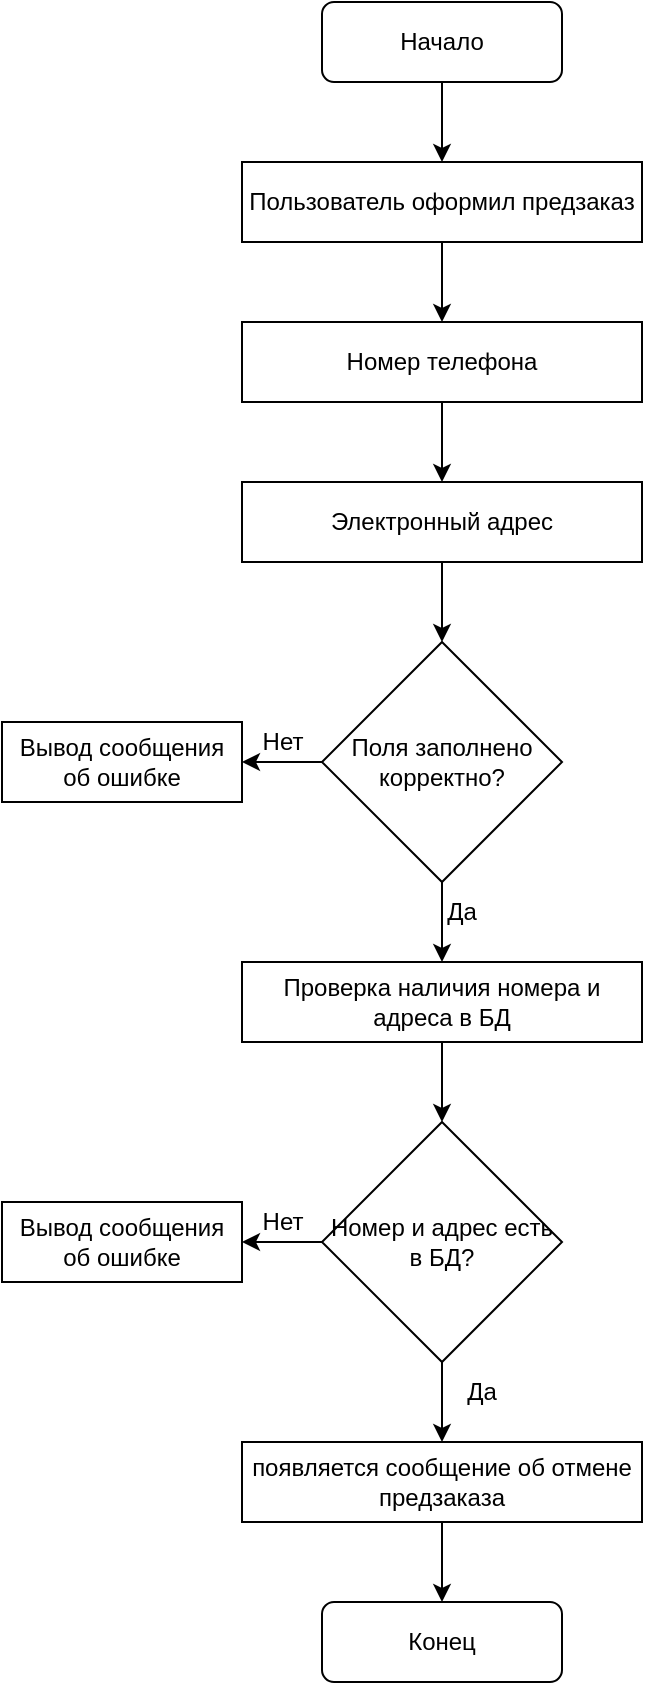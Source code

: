 <mxfile version="20.0.1" type="github"><diagram id="C5RBs43oDa-KdzZeNtuy" name="Page-1"><mxGraphModel dx="981" dy="526" grid="1" gridSize="10" guides="1" tooltips="1" connect="1" arrows="1" fold="1" page="1" pageScale="1" pageWidth="827" pageHeight="1169" math="0" shadow="0"><root><mxCell id="WIyWlLk6GJQsqaUBKTNV-0"/><mxCell id="WIyWlLk6GJQsqaUBKTNV-1" parent="WIyWlLk6GJQsqaUBKTNV-0"/><mxCell id="WIyWlLk6GJQsqaUBKTNV-3" value="Начало" style="rounded=1;whiteSpace=wrap;html=1;fontSize=12;glass=0;strokeWidth=1;shadow=0;" parent="WIyWlLk6GJQsqaUBKTNV-1" vertex="1"><mxGeometry x="360" width="120" height="40" as="geometry"/></mxCell><mxCell id="WIyWlLk6GJQsqaUBKTNV-11" value="Конец" style="rounded=1;whiteSpace=wrap;html=1;fontSize=12;glass=0;strokeWidth=1;shadow=0;" parent="WIyWlLk6GJQsqaUBKTNV-1" vertex="1"><mxGeometry x="360" y="800" width="120" height="40" as="geometry"/></mxCell><mxCell id="QuIHMISaIH7aHSq8W8yq-1" value="Пользователь оформил предзаказ" style="rounded=0;whiteSpace=wrap;html=1;" vertex="1" parent="WIyWlLk6GJQsqaUBKTNV-1"><mxGeometry x="320" y="80" width="200" height="40" as="geometry"/></mxCell><mxCell id="QuIHMISaIH7aHSq8W8yq-3" value="" style="endArrow=classic;html=1;rounded=0;exitX=0.5;exitY=1;exitDx=0;exitDy=0;entryX=0.5;entryY=0;entryDx=0;entryDy=0;" edge="1" parent="WIyWlLk6GJQsqaUBKTNV-1" source="WIyWlLk6GJQsqaUBKTNV-3" target="QuIHMISaIH7aHSq8W8yq-1"><mxGeometry width="50" height="50" relative="1" as="geometry"><mxPoint x="390" y="350" as="sourcePoint"/><mxPoint x="440" y="300" as="targetPoint"/></mxGeometry></mxCell><mxCell id="QuIHMISaIH7aHSq8W8yq-4" value="Электронный адрес" style="rounded=0;whiteSpace=wrap;html=1;" vertex="1" parent="WIyWlLk6GJQsqaUBKTNV-1"><mxGeometry x="320" y="240" width="200" height="40" as="geometry"/></mxCell><mxCell id="QuIHMISaIH7aHSq8W8yq-19" value="" style="edgeStyle=orthogonalEdgeStyle;rounded=0;orthogonalLoop=1;jettySize=auto;html=1;" edge="1" parent="WIyWlLk6GJQsqaUBKTNV-1" source="QuIHMISaIH7aHSq8W8yq-8" target="QuIHMISaIH7aHSq8W8yq-4"><mxGeometry relative="1" as="geometry"/></mxCell><mxCell id="QuIHMISaIH7aHSq8W8yq-8" value="Номер телефона" style="rounded=0;whiteSpace=wrap;html=1;" vertex="1" parent="WIyWlLk6GJQsqaUBKTNV-1"><mxGeometry x="320" y="160" width="200" height="40" as="geometry"/></mxCell><mxCell id="QuIHMISaIH7aHSq8W8yq-10" value="" style="endArrow=classic;html=1;rounded=0;exitX=0.5;exitY=1;exitDx=0;exitDy=0;entryX=0.5;entryY=0;entryDx=0;entryDy=0;" edge="1" parent="WIyWlLk6GJQsqaUBKTNV-1" source="QuIHMISaIH7aHSq8W8yq-1" target="QuIHMISaIH7aHSq8W8yq-8"><mxGeometry width="50" height="50" relative="1" as="geometry"><mxPoint x="330" y="110" as="sourcePoint"/><mxPoint x="239.96" y="169" as="targetPoint"/></mxGeometry></mxCell><mxCell id="QuIHMISaIH7aHSq8W8yq-25" style="edgeStyle=orthogonalEdgeStyle;rounded=0;orthogonalLoop=1;jettySize=auto;html=1;exitX=0;exitY=0.5;exitDx=0;exitDy=0;" edge="1" parent="WIyWlLk6GJQsqaUBKTNV-1" source="QuIHMISaIH7aHSq8W8yq-12"><mxGeometry relative="1" as="geometry"><mxPoint x="320" y="380" as="targetPoint"/></mxGeometry></mxCell><mxCell id="QuIHMISaIH7aHSq8W8yq-12" value="Поля заполнено корректно?" style="rhombus;whiteSpace=wrap;html=1;" vertex="1" parent="WIyWlLk6GJQsqaUBKTNV-1"><mxGeometry x="360" y="320" width="120" height="120" as="geometry"/></mxCell><mxCell id="QuIHMISaIH7aHSq8W8yq-26" value="Нет" style="text;html=1;align=center;verticalAlign=middle;resizable=0;points=[];autosize=1;strokeColor=none;fillColor=none;" vertex="1" parent="WIyWlLk6GJQsqaUBKTNV-1"><mxGeometry x="320" y="360" width="40" height="20" as="geometry"/></mxCell><mxCell id="QuIHMISaIH7aHSq8W8yq-27" value="Вывод сообщения об ошибке" style="rounded=0;whiteSpace=wrap;html=1;" vertex="1" parent="WIyWlLk6GJQsqaUBKTNV-1"><mxGeometry x="200" y="360" width="120" height="40" as="geometry"/></mxCell><mxCell id="QuIHMISaIH7aHSq8W8yq-29" value="" style="endArrow=classic;html=1;rounded=0;" edge="1" parent="WIyWlLk6GJQsqaUBKTNV-1"><mxGeometry width="50" height="50" relative="1" as="geometry"><mxPoint x="420" y="440" as="sourcePoint"/><mxPoint x="420" y="480" as="targetPoint"/></mxGeometry></mxCell><mxCell id="QuIHMISaIH7aHSq8W8yq-30" value="Проверка наличия номера и адреса в БД" style="rounded=0;whiteSpace=wrap;html=1;" vertex="1" parent="WIyWlLk6GJQsqaUBKTNV-1"><mxGeometry x="320" y="480" width="200" height="40" as="geometry"/></mxCell><mxCell id="QuIHMISaIH7aHSq8W8yq-31" value="Да" style="text;html=1;strokeColor=none;fillColor=none;align=center;verticalAlign=middle;whiteSpace=wrap;rounded=0;" vertex="1" parent="WIyWlLk6GJQsqaUBKTNV-1"><mxGeometry x="400" y="440" width="60" height="30" as="geometry"/></mxCell><mxCell id="QuIHMISaIH7aHSq8W8yq-33" value="" style="endArrow=classic;html=1;rounded=0;exitX=0.5;exitY=1;exitDx=0;exitDy=0;entryX=0.5;entryY=0;entryDx=0;entryDy=0;" edge="1" parent="WIyWlLk6GJQsqaUBKTNV-1" source="QuIHMISaIH7aHSq8W8yq-4" target="QuIHMISaIH7aHSq8W8yq-12"><mxGeometry width="50" height="50" relative="1" as="geometry"><mxPoint x="440" y="410" as="sourcePoint"/><mxPoint x="490" y="360" as="targetPoint"/></mxGeometry></mxCell><mxCell id="QuIHMISaIH7aHSq8W8yq-34" value="Номер и адрес есть в БД?" style="rhombus;whiteSpace=wrap;html=1;" vertex="1" parent="WIyWlLk6GJQsqaUBKTNV-1"><mxGeometry x="360" y="560" width="120" height="120" as="geometry"/></mxCell><mxCell id="QuIHMISaIH7aHSq8W8yq-35" value="" style="endArrow=classic;html=1;rounded=0;exitX=0.5;exitY=1;exitDx=0;exitDy=0;entryX=0.5;entryY=0;entryDx=0;entryDy=0;" edge="1" parent="WIyWlLk6GJQsqaUBKTNV-1" source="QuIHMISaIH7aHSq8W8yq-30" target="QuIHMISaIH7aHSq8W8yq-34"><mxGeometry width="50" height="50" relative="1" as="geometry"><mxPoint x="440" y="490" as="sourcePoint"/><mxPoint x="490" y="440" as="targetPoint"/></mxGeometry></mxCell><mxCell id="QuIHMISaIH7aHSq8W8yq-36" value="Вывод сообщения об ошибке" style="rounded=0;whiteSpace=wrap;html=1;" vertex="1" parent="WIyWlLk6GJQsqaUBKTNV-1"><mxGeometry x="200" y="600" width="120" height="40" as="geometry"/></mxCell><mxCell id="QuIHMISaIH7aHSq8W8yq-37" value="Нет" style="text;html=1;align=center;verticalAlign=middle;resizable=0;points=[];autosize=1;strokeColor=none;fillColor=none;" vertex="1" parent="WIyWlLk6GJQsqaUBKTNV-1"><mxGeometry x="320" y="600" width="40" height="20" as="geometry"/></mxCell><mxCell id="QuIHMISaIH7aHSq8W8yq-39" value="" style="endArrow=classic;html=1;rounded=0;exitX=0;exitY=0.5;exitDx=0;exitDy=0;entryX=1;entryY=0.5;entryDx=0;entryDy=0;" edge="1" parent="WIyWlLk6GJQsqaUBKTNV-1" source="QuIHMISaIH7aHSq8W8yq-34" target="QuIHMISaIH7aHSq8W8yq-36"><mxGeometry width="50" height="50" relative="1" as="geometry"><mxPoint x="315" y="710" as="sourcePoint"/><mxPoint x="365" y="660" as="targetPoint"/></mxGeometry></mxCell><mxCell id="QuIHMISaIH7aHSq8W8yq-41" value="появляется сообщение об отмене предзаказа" style="rounded=0;whiteSpace=wrap;html=1;" vertex="1" parent="WIyWlLk6GJQsqaUBKTNV-1"><mxGeometry x="320" y="720" width="200" height="40" as="geometry"/></mxCell><mxCell id="QuIHMISaIH7aHSq8W8yq-44" value="" style="endArrow=classic;html=1;rounded=0;exitX=0.5;exitY=1;exitDx=0;exitDy=0;entryX=0.5;entryY=0;entryDx=0;entryDy=0;" edge="1" parent="WIyWlLk6GJQsqaUBKTNV-1" source="QuIHMISaIH7aHSq8W8yq-34" target="QuIHMISaIH7aHSq8W8yq-41"><mxGeometry width="50" height="50" relative="1" as="geometry"><mxPoint x="440" y="680" as="sourcePoint"/><mxPoint x="490" y="630" as="targetPoint"/></mxGeometry></mxCell><mxCell id="QuIHMISaIH7aHSq8W8yq-45" value="Да" style="text;html=1;strokeColor=none;fillColor=none;align=center;verticalAlign=middle;whiteSpace=wrap;rounded=0;" vertex="1" parent="WIyWlLk6GJQsqaUBKTNV-1"><mxGeometry x="410" y="680" width="60" height="30" as="geometry"/></mxCell><mxCell id="QuIHMISaIH7aHSq8W8yq-46" value="" style="endArrow=classic;html=1;rounded=0;exitX=0.5;exitY=1;exitDx=0;exitDy=0;entryX=0.5;entryY=0;entryDx=0;entryDy=0;" edge="1" parent="WIyWlLk6GJQsqaUBKTNV-1" source="QuIHMISaIH7aHSq8W8yq-41" target="WIyWlLk6GJQsqaUBKTNV-11"><mxGeometry width="50" height="50" relative="1" as="geometry"><mxPoint x="440" y="720" as="sourcePoint"/><mxPoint x="490" y="670" as="targetPoint"/></mxGeometry></mxCell></root></mxGraphModel></diagram></mxfile>